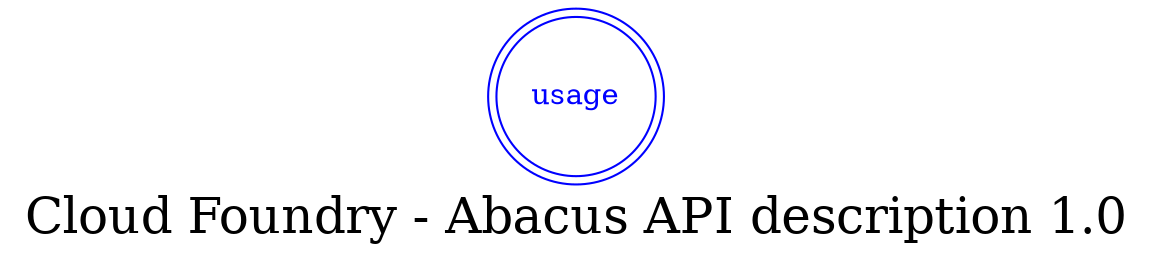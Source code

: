 digraph LexiconGraph {
graph[label="Cloud Foundry - Abacus API description 1.0", fontsize=24]
splines=true
"usage" [color=blue, fontcolor=blue, shape=doublecircle]
}
